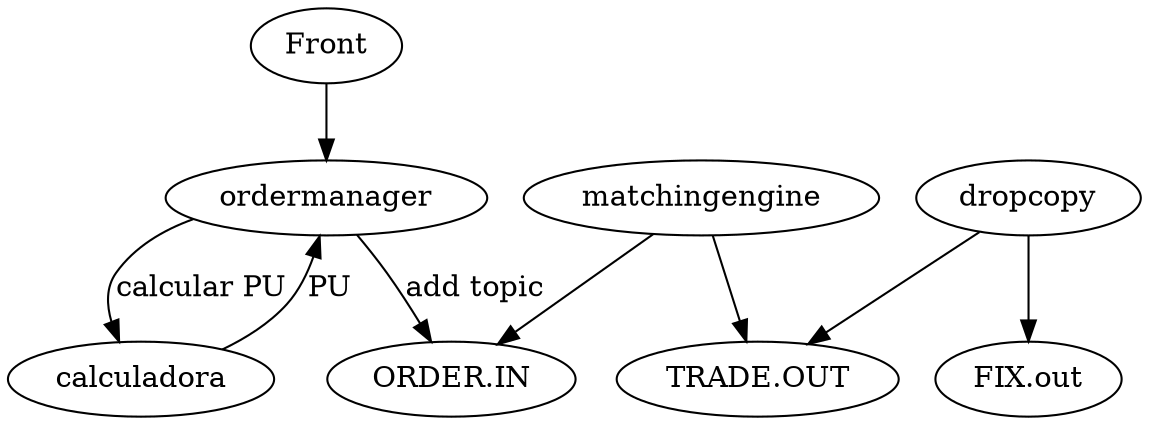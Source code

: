 digraph G {
  Front -> ordermanager;
  ordermanager -> calculadora [label="calcular PU"];
  calculadora -> ordermanager [label="PU"];
  ordermanager -> "ORDER.IN" [label="add topic"];
  matchingengine -> "ORDER.IN";
  matchingengine -> "TRADE.OUT";
  dropcopy -> "TRADE.OUT";
  dropcopy -> "FIX.out";
}